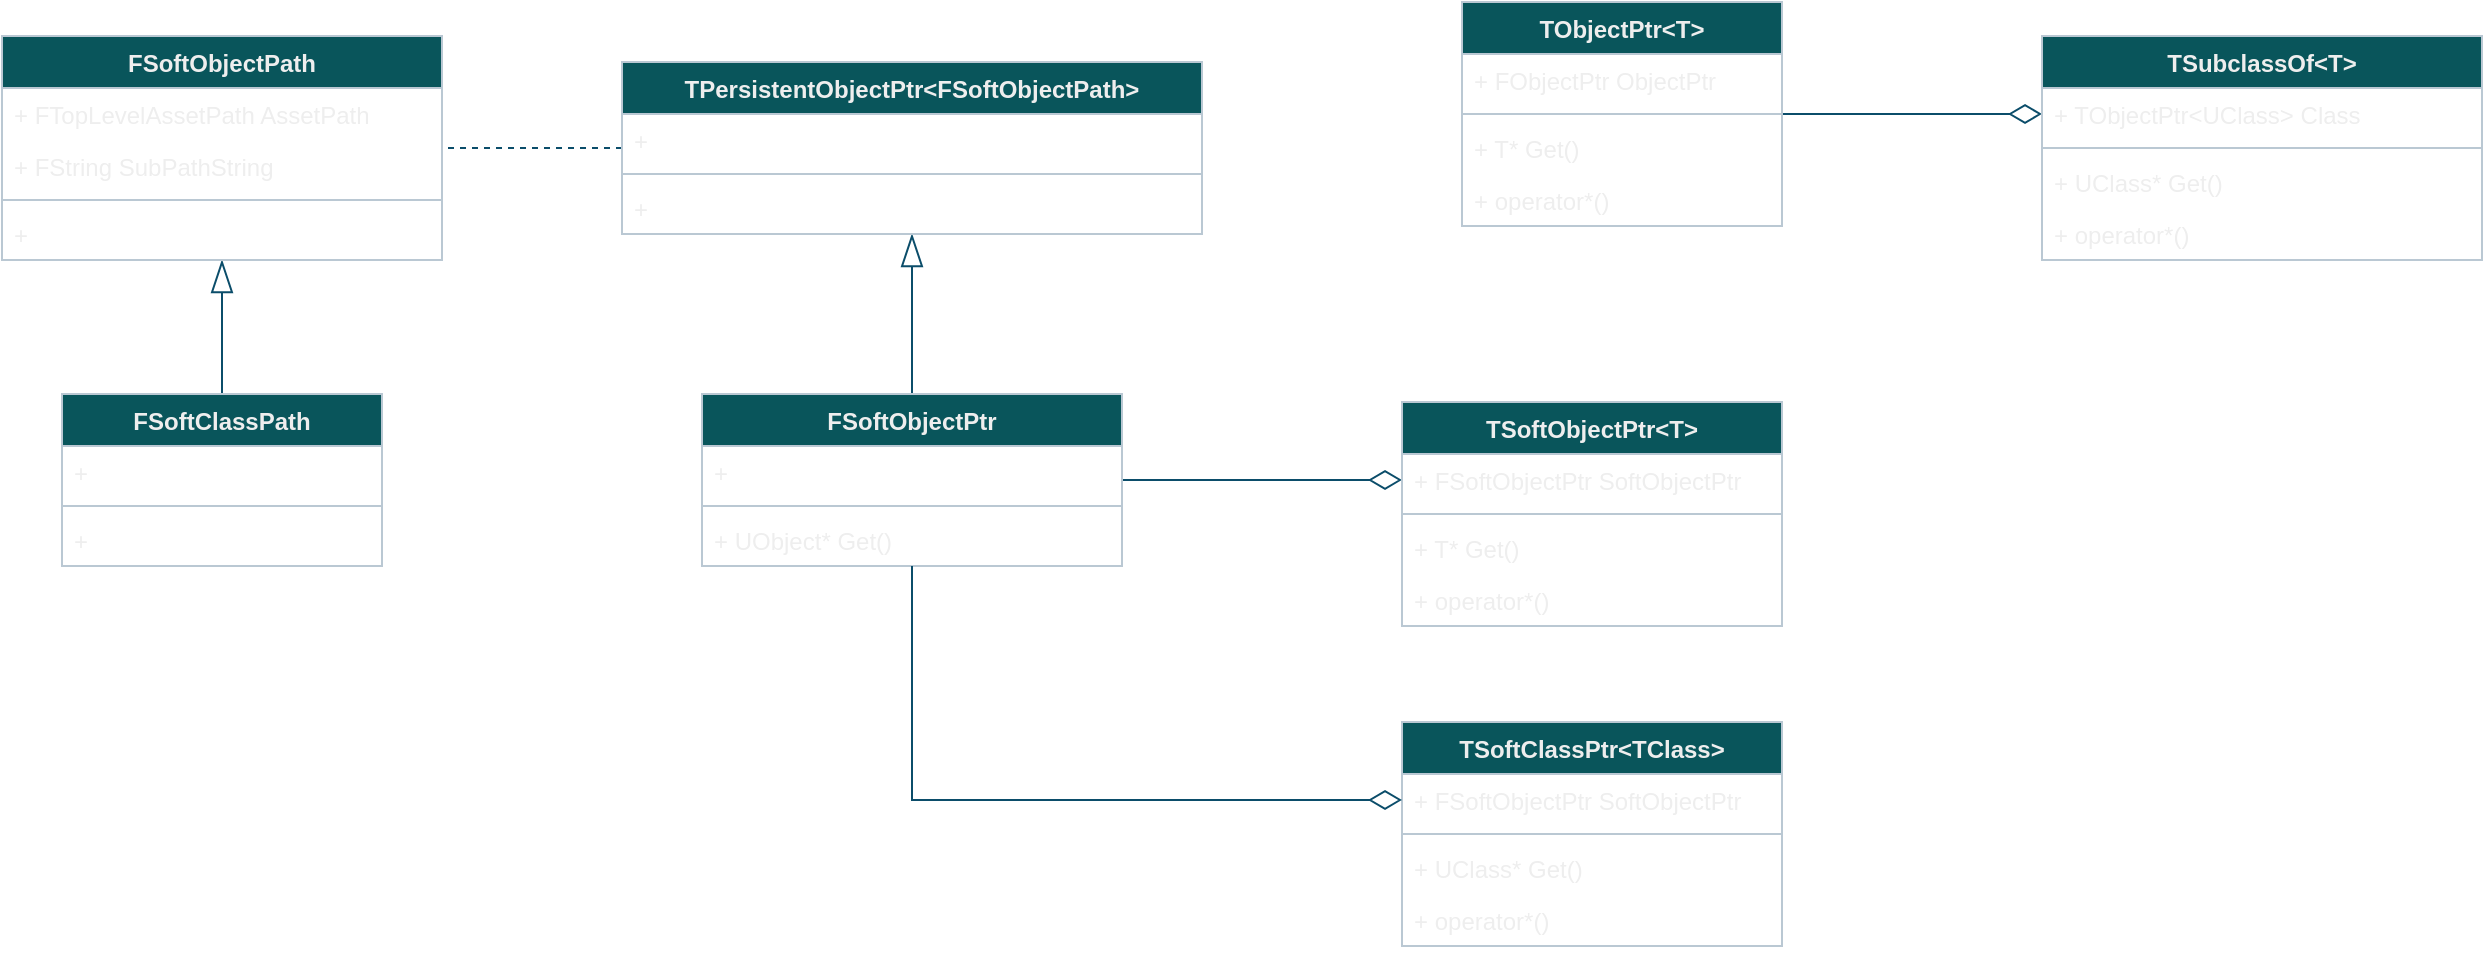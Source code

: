 <mxfile version="24.4.6" type="device">
  <diagram name="Page-1" id="rfR1Gqg82-DYJjC9kc1t">
    <mxGraphModel dx="1498" dy="854" grid="1" gridSize="10" guides="1" tooltips="1" connect="1" arrows="1" fold="1" page="0" pageScale="1" pageWidth="850" pageHeight="1100" math="0" shadow="0">
      <root>
        <mxCell id="0" />
        <mxCell id="1" parent="0" />
        <mxCell id="bAmj4GYDFPU6l9iM1tkI-9" value="" style="edgeStyle=orthogonalEdgeStyle;rounded=0;orthogonalLoop=1;jettySize=auto;html=1;endArrow=blockThin;endFill=0;endSize=14;labelBackgroundColor=none;strokeColor=#0B4D6A;fontColor=default;" edge="1" parent="1" source="bAmj4GYDFPU6l9iM1tkI-5" target="bAmj4GYDFPU6l9iM1tkI-1">
          <mxGeometry relative="1" as="geometry" />
        </mxCell>
        <mxCell id="bAmj4GYDFPU6l9iM1tkI-1" value="FSoftObjectPath" style="swimlane;fontStyle=1;align=center;verticalAlign=top;childLayout=stackLayout;horizontal=1;startSize=26;horizontalStack=0;resizeParent=1;resizeParentMax=0;resizeLast=0;collapsible=1;marginBottom=0;whiteSpace=wrap;html=1;labelBackgroundColor=none;fillColor=#09555B;strokeColor=#BAC8D3;fontColor=#EEEEEE;" vertex="1" parent="1">
          <mxGeometry x="-250" y="197" width="220" height="112" as="geometry" />
        </mxCell>
        <mxCell id="bAmj4GYDFPU6l9iM1tkI-2" value="+ FTopLevelAssetPath AssetPath" style="text;strokeColor=none;fillColor=none;align=left;verticalAlign=top;spacingLeft=4;spacingRight=4;overflow=hidden;rotatable=0;points=[[0,0.5],[1,0.5]];portConstraint=eastwest;whiteSpace=wrap;html=1;labelBackgroundColor=none;fontColor=#EEEEEE;" vertex="1" parent="bAmj4GYDFPU6l9iM1tkI-1">
          <mxGeometry y="26" width="220" height="26" as="geometry" />
        </mxCell>
        <mxCell id="bAmj4GYDFPU6l9iM1tkI-37" value="+ FString SubPathString" style="text;strokeColor=none;fillColor=none;align=left;verticalAlign=top;spacingLeft=4;spacingRight=4;overflow=hidden;rotatable=0;points=[[0,0.5],[1,0.5]];portConstraint=eastwest;whiteSpace=wrap;html=1;labelBackgroundColor=none;fontColor=#EEEEEE;" vertex="1" parent="bAmj4GYDFPU6l9iM1tkI-1">
          <mxGeometry y="52" width="220" height="26" as="geometry" />
        </mxCell>
        <mxCell id="bAmj4GYDFPU6l9iM1tkI-3" value="" style="line;strokeWidth=1;fillColor=none;align=left;verticalAlign=middle;spacingTop=-1;spacingLeft=3;spacingRight=3;rotatable=0;labelPosition=right;points=[];portConstraint=eastwest;strokeColor=#BAC8D3;labelBackgroundColor=none;fontColor=#EEEEEE;" vertex="1" parent="bAmj4GYDFPU6l9iM1tkI-1">
          <mxGeometry y="78" width="220" height="8" as="geometry" />
        </mxCell>
        <mxCell id="bAmj4GYDFPU6l9iM1tkI-4" value="+&amp;nbsp;" style="text;strokeColor=none;fillColor=none;align=left;verticalAlign=top;spacingLeft=4;spacingRight=4;overflow=hidden;rotatable=0;points=[[0,0.5],[1,0.5]];portConstraint=eastwest;whiteSpace=wrap;html=1;labelBackgroundColor=none;fontColor=#EEEEEE;" vertex="1" parent="bAmj4GYDFPU6l9iM1tkI-1">
          <mxGeometry y="86" width="220" height="26" as="geometry" />
        </mxCell>
        <mxCell id="bAmj4GYDFPU6l9iM1tkI-5" value="FSoftClassPath" style="swimlane;fontStyle=1;align=center;verticalAlign=top;childLayout=stackLayout;horizontal=1;startSize=26;horizontalStack=0;resizeParent=1;resizeParentMax=0;resizeLast=0;collapsible=1;marginBottom=0;whiteSpace=wrap;html=1;labelBackgroundColor=none;fillColor=#09555B;strokeColor=#BAC8D3;fontColor=#EEEEEE;" vertex="1" parent="1">
          <mxGeometry x="-220" y="376" width="160" height="86" as="geometry" />
        </mxCell>
        <mxCell id="bAmj4GYDFPU6l9iM1tkI-6" value="+&amp;nbsp;" style="text;strokeColor=none;fillColor=none;align=left;verticalAlign=top;spacingLeft=4;spacingRight=4;overflow=hidden;rotatable=0;points=[[0,0.5],[1,0.5]];portConstraint=eastwest;whiteSpace=wrap;html=1;labelBackgroundColor=none;fontColor=#EEEEEE;" vertex="1" parent="bAmj4GYDFPU6l9iM1tkI-5">
          <mxGeometry y="26" width="160" height="26" as="geometry" />
        </mxCell>
        <mxCell id="bAmj4GYDFPU6l9iM1tkI-7" value="" style="line;strokeWidth=1;fillColor=none;align=left;verticalAlign=middle;spacingTop=-1;spacingLeft=3;spacingRight=3;rotatable=0;labelPosition=right;points=[];portConstraint=eastwest;strokeColor=#BAC8D3;labelBackgroundColor=none;fontColor=#EEEEEE;" vertex="1" parent="bAmj4GYDFPU6l9iM1tkI-5">
          <mxGeometry y="52" width="160" height="8" as="geometry" />
        </mxCell>
        <mxCell id="bAmj4GYDFPU6l9iM1tkI-8" value="+&amp;nbsp;" style="text;strokeColor=none;fillColor=none;align=left;verticalAlign=top;spacingLeft=4;spacingRight=4;overflow=hidden;rotatable=0;points=[[0,0.5],[1,0.5]];portConstraint=eastwest;whiteSpace=wrap;html=1;labelBackgroundColor=none;fontColor=#EEEEEE;" vertex="1" parent="bAmj4GYDFPU6l9iM1tkI-5">
          <mxGeometry y="60" width="160" height="26" as="geometry" />
        </mxCell>
        <mxCell id="bAmj4GYDFPU6l9iM1tkI-18" value="" style="edgeStyle=orthogonalEdgeStyle;rounded=0;orthogonalLoop=1;jettySize=auto;html=1;strokeColor=#0B4D6A;align=center;verticalAlign=middle;fontFamily=Helvetica;fontSize=11;fontColor=default;labelBackgroundColor=none;endArrow=blockThin;endFill=0;endSize=14;" edge="1" parent="1" source="bAmj4GYDFPU6l9iM1tkI-14" target="bAmj4GYDFPU6l9iM1tkI-10">
          <mxGeometry relative="1" as="geometry" />
        </mxCell>
        <mxCell id="bAmj4GYDFPU6l9iM1tkI-27" style="edgeStyle=orthogonalEdgeStyle;rounded=0;orthogonalLoop=1;jettySize=auto;html=1;dashed=1;endArrow=none;endFill=0;labelBackgroundColor=none;strokeColor=#0B4D6A;fontColor=default;" edge="1" parent="1" source="bAmj4GYDFPU6l9iM1tkI-10" target="bAmj4GYDFPU6l9iM1tkI-1">
          <mxGeometry relative="1" as="geometry" />
        </mxCell>
        <mxCell id="bAmj4GYDFPU6l9iM1tkI-10" value="TPersistentObjectPtr&amp;lt;FSoftObjectPath&amp;gt;" style="swimlane;fontStyle=1;align=center;verticalAlign=top;childLayout=stackLayout;horizontal=1;startSize=26;horizontalStack=0;resizeParent=1;resizeParentMax=0;resizeLast=0;collapsible=1;marginBottom=0;whiteSpace=wrap;html=1;labelBackgroundColor=none;fillColor=#09555B;strokeColor=#BAC8D3;fontColor=#EEEEEE;" vertex="1" parent="1">
          <mxGeometry x="60" y="210" width="290" height="86" as="geometry" />
        </mxCell>
        <mxCell id="bAmj4GYDFPU6l9iM1tkI-11" value="+&amp;nbsp;" style="text;strokeColor=none;fillColor=none;align=left;verticalAlign=top;spacingLeft=4;spacingRight=4;overflow=hidden;rotatable=0;points=[[0,0.5],[1,0.5]];portConstraint=eastwest;whiteSpace=wrap;html=1;labelBackgroundColor=none;fontColor=#EEEEEE;" vertex="1" parent="bAmj4GYDFPU6l9iM1tkI-10">
          <mxGeometry y="26" width="290" height="26" as="geometry" />
        </mxCell>
        <mxCell id="bAmj4GYDFPU6l9iM1tkI-12" value="" style="line;strokeWidth=1;fillColor=none;align=left;verticalAlign=middle;spacingTop=-1;spacingLeft=3;spacingRight=3;rotatable=0;labelPosition=right;points=[];portConstraint=eastwest;strokeColor=#BAC8D3;labelBackgroundColor=none;fontColor=#EEEEEE;" vertex="1" parent="bAmj4GYDFPU6l9iM1tkI-10">
          <mxGeometry y="52" width="290" height="8" as="geometry" />
        </mxCell>
        <mxCell id="bAmj4GYDFPU6l9iM1tkI-13" value="+&amp;nbsp;" style="text;strokeColor=none;fillColor=none;align=left;verticalAlign=top;spacingLeft=4;spacingRight=4;overflow=hidden;rotatable=0;points=[[0,0.5],[1,0.5]];portConstraint=eastwest;whiteSpace=wrap;html=1;labelBackgroundColor=none;fontColor=#EEEEEE;" vertex="1" parent="bAmj4GYDFPU6l9iM1tkI-10">
          <mxGeometry y="60" width="290" height="26" as="geometry" />
        </mxCell>
        <mxCell id="bAmj4GYDFPU6l9iM1tkI-28" style="edgeStyle=orthogonalEdgeStyle;rounded=0;orthogonalLoop=1;jettySize=auto;html=1;strokeColor=#0B4D6A;align=center;verticalAlign=middle;fontFamily=Helvetica;fontSize=11;fontColor=default;labelBackgroundColor=none;endArrow=diamondThin;endFill=0;endSize=14;" edge="1" parent="1" source="bAmj4GYDFPU6l9iM1tkI-14" target="bAmj4GYDFPU6l9iM1tkI-20">
          <mxGeometry relative="1" as="geometry" />
        </mxCell>
        <mxCell id="bAmj4GYDFPU6l9iM1tkI-14" value="FSoftObjectPtr" style="swimlane;fontStyle=1;align=center;verticalAlign=top;childLayout=stackLayout;horizontal=1;startSize=26;horizontalStack=0;resizeParent=1;resizeParentMax=0;resizeLast=0;collapsible=1;marginBottom=0;whiteSpace=wrap;html=1;labelBackgroundColor=none;fillColor=#09555B;strokeColor=#BAC8D3;fontColor=#EEEEEE;" vertex="1" parent="1">
          <mxGeometry x="100" y="376" width="210" height="86" as="geometry" />
        </mxCell>
        <mxCell id="bAmj4GYDFPU6l9iM1tkI-15" value="+&amp;nbsp;" style="text;strokeColor=none;fillColor=none;align=left;verticalAlign=top;spacingLeft=4;spacingRight=4;overflow=hidden;rotatable=0;points=[[0,0.5],[1,0.5]];portConstraint=eastwest;whiteSpace=wrap;html=1;labelBackgroundColor=none;fontColor=#EEEEEE;" vertex="1" parent="bAmj4GYDFPU6l9iM1tkI-14">
          <mxGeometry y="26" width="210" height="26" as="geometry" />
        </mxCell>
        <mxCell id="bAmj4GYDFPU6l9iM1tkI-16" value="" style="line;strokeWidth=1;fillColor=none;align=left;verticalAlign=middle;spacingTop=-1;spacingLeft=3;spacingRight=3;rotatable=0;labelPosition=right;points=[];portConstraint=eastwest;strokeColor=#BAC8D3;labelBackgroundColor=none;fontColor=#EEEEEE;" vertex="1" parent="bAmj4GYDFPU6l9iM1tkI-14">
          <mxGeometry y="52" width="210" height="8" as="geometry" />
        </mxCell>
        <mxCell id="bAmj4GYDFPU6l9iM1tkI-17" value="+ UObject* Get()" style="text;strokeColor=none;fillColor=none;align=left;verticalAlign=top;spacingLeft=4;spacingRight=4;overflow=hidden;rotatable=0;points=[[0,0.5],[1,0.5]];portConstraint=eastwest;whiteSpace=wrap;html=1;labelBackgroundColor=none;fontColor=#EEEEEE;" vertex="1" parent="bAmj4GYDFPU6l9iM1tkI-14">
          <mxGeometry y="60" width="210" height="26" as="geometry" />
        </mxCell>
        <mxCell id="bAmj4GYDFPU6l9iM1tkI-19" value="TSoftObjectPtr&amp;lt;T&amp;gt;" style="swimlane;fontStyle=1;align=center;verticalAlign=top;childLayout=stackLayout;horizontal=1;startSize=26;horizontalStack=0;resizeParent=1;resizeParentMax=0;resizeLast=0;collapsible=1;marginBottom=0;whiteSpace=wrap;html=1;labelBackgroundColor=none;fillColor=#09555B;strokeColor=#BAC8D3;fontColor=#EEEEEE;" vertex="1" parent="1">
          <mxGeometry x="450" y="380" width="190" height="112" as="geometry" />
        </mxCell>
        <mxCell id="bAmj4GYDFPU6l9iM1tkI-20" value="+ FSoftObjectPtr SoftObjectPtr" style="text;strokeColor=none;fillColor=none;align=left;verticalAlign=top;spacingLeft=4;spacingRight=4;overflow=hidden;rotatable=0;points=[[0,0.5],[1,0.5]];portConstraint=eastwest;whiteSpace=wrap;html=1;labelBackgroundColor=none;fontColor=#EEEEEE;" vertex="1" parent="bAmj4GYDFPU6l9iM1tkI-19">
          <mxGeometry y="26" width="190" height="26" as="geometry" />
        </mxCell>
        <mxCell id="bAmj4GYDFPU6l9iM1tkI-21" value="" style="line;strokeWidth=1;fillColor=none;align=left;verticalAlign=middle;spacingTop=-1;spacingLeft=3;spacingRight=3;rotatable=0;labelPosition=right;points=[];portConstraint=eastwest;strokeColor=#BAC8D3;labelBackgroundColor=none;fontColor=#EEEEEE;" vertex="1" parent="bAmj4GYDFPU6l9iM1tkI-19">
          <mxGeometry y="52" width="190" height="8" as="geometry" />
        </mxCell>
        <mxCell id="bAmj4GYDFPU6l9iM1tkI-22" value="+ T* Get()" style="text;strokeColor=none;fillColor=none;align=left;verticalAlign=top;spacingLeft=4;spacingRight=4;overflow=hidden;rotatable=0;points=[[0,0.5],[1,0.5]];portConstraint=eastwest;whiteSpace=wrap;html=1;labelBackgroundColor=none;fontColor=#EEEEEE;" vertex="1" parent="bAmj4GYDFPU6l9iM1tkI-19">
          <mxGeometry y="60" width="190" height="26" as="geometry" />
        </mxCell>
        <mxCell id="bAmj4GYDFPU6l9iM1tkI-31" value="+ operator*()" style="text;strokeColor=none;fillColor=none;align=left;verticalAlign=top;spacingLeft=4;spacingRight=4;overflow=hidden;rotatable=0;points=[[0,0.5],[1,0.5]];portConstraint=eastwest;whiteSpace=wrap;html=1;labelBackgroundColor=none;fontColor=#EEEEEE;" vertex="1" parent="bAmj4GYDFPU6l9iM1tkI-19">
          <mxGeometry y="86" width="190" height="26" as="geometry" />
        </mxCell>
        <mxCell id="bAmj4GYDFPU6l9iM1tkI-23" value="TSoftClassPtr&amp;lt;TClass&amp;gt;" style="swimlane;fontStyle=1;align=center;verticalAlign=top;childLayout=stackLayout;horizontal=1;startSize=26;horizontalStack=0;resizeParent=1;resizeParentMax=0;resizeLast=0;collapsible=1;marginBottom=0;whiteSpace=wrap;html=1;labelBackgroundColor=none;fillColor=#09555B;strokeColor=#BAC8D3;fontColor=#EEEEEE;" vertex="1" parent="1">
          <mxGeometry x="450" y="540" width="190" height="112" as="geometry" />
        </mxCell>
        <mxCell id="bAmj4GYDFPU6l9iM1tkI-24" value="+ FSoftObjectPtr SoftObjectPtr" style="text;strokeColor=none;fillColor=none;align=left;verticalAlign=top;spacingLeft=4;spacingRight=4;overflow=hidden;rotatable=0;points=[[0,0.5],[1,0.5]];portConstraint=eastwest;whiteSpace=wrap;html=1;labelBackgroundColor=none;fontColor=#EEEEEE;" vertex="1" parent="bAmj4GYDFPU6l9iM1tkI-23">
          <mxGeometry y="26" width="190" height="26" as="geometry" />
        </mxCell>
        <mxCell id="bAmj4GYDFPU6l9iM1tkI-25" value="" style="line;strokeWidth=1;fillColor=none;align=left;verticalAlign=middle;spacingTop=-1;spacingLeft=3;spacingRight=3;rotatable=0;labelPosition=right;points=[];portConstraint=eastwest;strokeColor=#BAC8D3;labelBackgroundColor=none;fontColor=#EEEEEE;" vertex="1" parent="bAmj4GYDFPU6l9iM1tkI-23">
          <mxGeometry y="52" width="190" height="8" as="geometry" />
        </mxCell>
        <mxCell id="bAmj4GYDFPU6l9iM1tkI-26" value="+ UClass* Get()" style="text;strokeColor=none;fillColor=none;align=left;verticalAlign=top;spacingLeft=4;spacingRight=4;overflow=hidden;rotatable=0;points=[[0,0.5],[1,0.5]];portConstraint=eastwest;whiteSpace=wrap;html=1;labelBackgroundColor=none;fontColor=#EEEEEE;" vertex="1" parent="bAmj4GYDFPU6l9iM1tkI-23">
          <mxGeometry y="60" width="190" height="26" as="geometry" />
        </mxCell>
        <mxCell id="bAmj4GYDFPU6l9iM1tkI-30" value="+ operator*()" style="text;strokeColor=none;fillColor=none;align=left;verticalAlign=top;spacingLeft=4;spacingRight=4;overflow=hidden;rotatable=0;points=[[0,0.5],[1,0.5]];portConstraint=eastwest;whiteSpace=wrap;html=1;labelBackgroundColor=none;fontColor=#EEEEEE;" vertex="1" parent="bAmj4GYDFPU6l9iM1tkI-23">
          <mxGeometry y="86" width="190" height="26" as="geometry" />
        </mxCell>
        <mxCell id="bAmj4GYDFPU6l9iM1tkI-29" style="edgeStyle=orthogonalEdgeStyle;rounded=0;orthogonalLoop=1;jettySize=auto;html=1;endArrow=diamondThin;endFill=0;endSize=14;labelBackgroundColor=none;strokeColor=#0B4D6A;fontColor=default;" edge="1" parent="1" source="bAmj4GYDFPU6l9iM1tkI-14" target="bAmj4GYDFPU6l9iM1tkI-24">
          <mxGeometry relative="1" as="geometry" />
        </mxCell>
        <mxCell id="bAmj4GYDFPU6l9iM1tkI-47" style="edgeStyle=orthogonalEdgeStyle;rounded=0;orthogonalLoop=1;jettySize=auto;html=1;strokeColor=#0B4D6A;align=center;verticalAlign=middle;fontFamily=Helvetica;fontSize=11;fontColor=default;labelBackgroundColor=none;endArrow=diamondThin;endFill=0;endSize=14;" edge="1" parent="1" source="bAmj4GYDFPU6l9iM1tkI-38" target="bAmj4GYDFPU6l9iM1tkI-43">
          <mxGeometry relative="1" as="geometry" />
        </mxCell>
        <mxCell id="bAmj4GYDFPU6l9iM1tkI-38" value="TObjectPtr&amp;lt;T&amp;gt;" style="swimlane;fontStyle=1;align=center;verticalAlign=top;childLayout=stackLayout;horizontal=1;startSize=26;horizontalStack=0;resizeParent=1;resizeParentMax=0;resizeLast=0;collapsible=1;marginBottom=0;whiteSpace=wrap;html=1;labelBackgroundColor=none;fillColor=#09555B;strokeColor=#BAC8D3;fontColor=#EEEEEE;" vertex="1" parent="1">
          <mxGeometry x="480" y="180" width="160" height="112" as="geometry" />
        </mxCell>
        <mxCell id="bAmj4GYDFPU6l9iM1tkI-39" value="+ FObjectPtr ObjectPtr" style="text;strokeColor=none;fillColor=none;align=left;verticalAlign=top;spacingLeft=4;spacingRight=4;overflow=hidden;rotatable=0;points=[[0,0.5],[1,0.5]];portConstraint=eastwest;whiteSpace=wrap;html=1;labelBackgroundColor=none;fontColor=#EEEEEE;" vertex="1" parent="bAmj4GYDFPU6l9iM1tkI-38">
          <mxGeometry y="26" width="160" height="26" as="geometry" />
        </mxCell>
        <mxCell id="bAmj4GYDFPU6l9iM1tkI-40" value="" style="line;strokeWidth=1;fillColor=none;align=left;verticalAlign=middle;spacingTop=-1;spacingLeft=3;spacingRight=3;rotatable=0;labelPosition=right;points=[];portConstraint=eastwest;strokeColor=#BAC8D3;labelBackgroundColor=none;fontColor=#EEEEEE;" vertex="1" parent="bAmj4GYDFPU6l9iM1tkI-38">
          <mxGeometry y="52" width="160" height="8" as="geometry" />
        </mxCell>
        <mxCell id="bAmj4GYDFPU6l9iM1tkI-41" value="+ T* Get()" style="text;strokeColor=none;fillColor=none;align=left;verticalAlign=top;spacingLeft=4;spacingRight=4;overflow=hidden;rotatable=0;points=[[0,0.5],[1,0.5]];portConstraint=eastwest;whiteSpace=wrap;html=1;labelBackgroundColor=none;fontColor=#EEEEEE;" vertex="1" parent="bAmj4GYDFPU6l9iM1tkI-38">
          <mxGeometry y="60" width="160" height="26" as="geometry" />
        </mxCell>
        <mxCell id="bAmj4GYDFPU6l9iM1tkI-48" value="+ operator*()" style="text;strokeColor=none;fillColor=none;align=left;verticalAlign=top;spacingLeft=4;spacingRight=4;overflow=hidden;rotatable=0;points=[[0,0.5],[1,0.5]];portConstraint=eastwest;whiteSpace=wrap;html=1;labelBackgroundColor=none;fontColor=#EEEEEE;" vertex="1" parent="bAmj4GYDFPU6l9iM1tkI-38">
          <mxGeometry y="86" width="160" height="26" as="geometry" />
        </mxCell>
        <mxCell id="bAmj4GYDFPU6l9iM1tkI-42" value="TSubclassOf&amp;lt;T&amp;gt;" style="swimlane;fontStyle=1;align=center;verticalAlign=top;childLayout=stackLayout;horizontal=1;startSize=26;horizontalStack=0;resizeParent=1;resizeParentMax=0;resizeLast=0;collapsible=1;marginBottom=0;whiteSpace=wrap;html=1;labelBackgroundColor=none;fillColor=#09555B;strokeColor=#BAC8D3;fontColor=#EEEEEE;" vertex="1" parent="1">
          <mxGeometry x="770" y="197" width="220" height="112" as="geometry" />
        </mxCell>
        <mxCell id="bAmj4GYDFPU6l9iM1tkI-43" value="+ TObjectPtr&amp;lt;UClass&amp;gt; Class" style="text;strokeColor=none;fillColor=none;align=left;verticalAlign=top;spacingLeft=4;spacingRight=4;overflow=hidden;rotatable=0;points=[[0,0.5],[1,0.5]];portConstraint=eastwest;whiteSpace=wrap;html=1;labelBackgroundColor=none;fontColor=#EEEEEE;" vertex="1" parent="bAmj4GYDFPU6l9iM1tkI-42">
          <mxGeometry y="26" width="220" height="26" as="geometry" />
        </mxCell>
        <mxCell id="bAmj4GYDFPU6l9iM1tkI-44" value="" style="line;strokeWidth=1;fillColor=none;align=left;verticalAlign=middle;spacingTop=-1;spacingLeft=3;spacingRight=3;rotatable=0;labelPosition=right;points=[];portConstraint=eastwest;strokeColor=#BAC8D3;labelBackgroundColor=none;fontColor=#EEEEEE;" vertex="1" parent="bAmj4GYDFPU6l9iM1tkI-42">
          <mxGeometry y="52" width="220" height="8" as="geometry" />
        </mxCell>
        <mxCell id="bAmj4GYDFPU6l9iM1tkI-45" value="+ UClass* Get()" style="text;strokeColor=none;fillColor=none;align=left;verticalAlign=top;spacingLeft=4;spacingRight=4;overflow=hidden;rotatable=0;points=[[0,0.5],[1,0.5]];portConstraint=eastwest;whiteSpace=wrap;html=1;labelBackgroundColor=none;fontColor=#EEEEEE;" vertex="1" parent="bAmj4GYDFPU6l9iM1tkI-42">
          <mxGeometry y="60" width="220" height="26" as="geometry" />
        </mxCell>
        <mxCell id="bAmj4GYDFPU6l9iM1tkI-46" value="+ operator*()" style="text;strokeColor=none;fillColor=none;align=left;verticalAlign=top;spacingLeft=4;spacingRight=4;overflow=hidden;rotatable=0;points=[[0,0.5],[1,0.5]];portConstraint=eastwest;whiteSpace=wrap;html=1;labelBackgroundColor=none;fontColor=#EEEEEE;" vertex="1" parent="bAmj4GYDFPU6l9iM1tkI-42">
          <mxGeometry y="86" width="220" height="26" as="geometry" />
        </mxCell>
      </root>
    </mxGraphModel>
  </diagram>
</mxfile>
